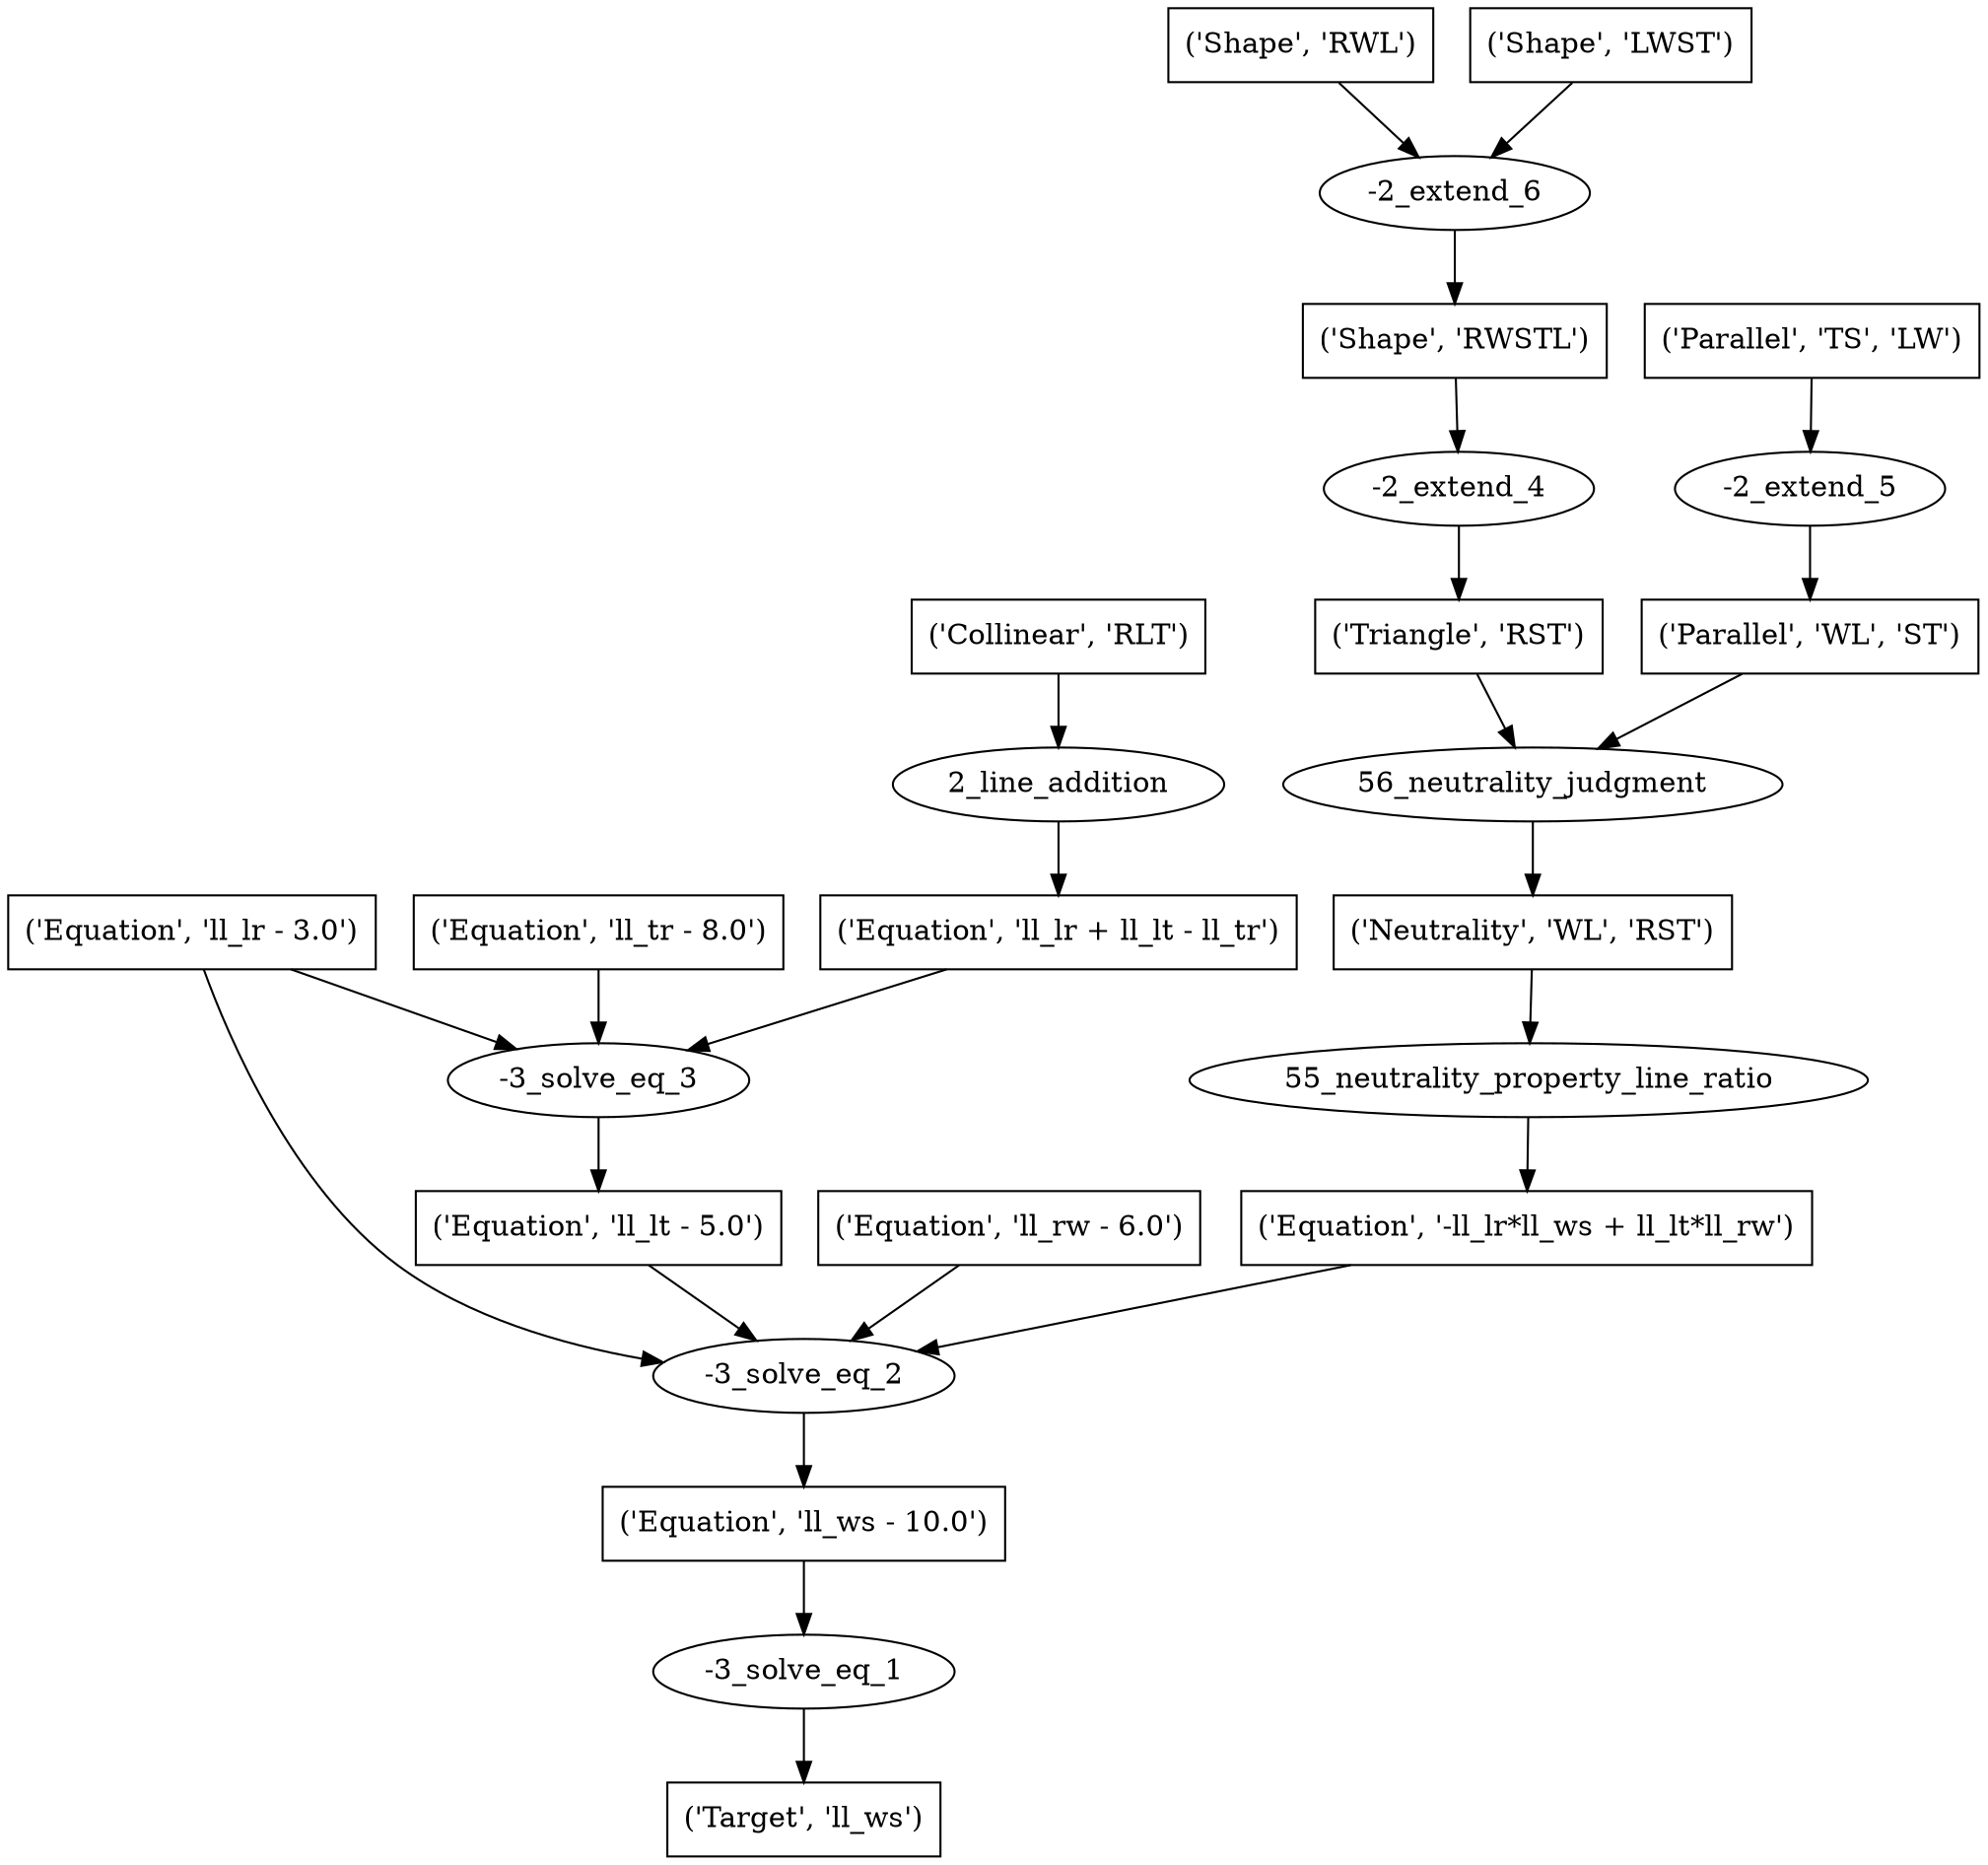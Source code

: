 digraph 92 {
	0 [label="('Target', 'll_ws')" shape=box]
	1 [label="-3_solve_eq_1"]
	1 -> 0
	2 [label="('Equation', 'll_ws - 10.0')" shape=box]
	2 -> 1
	3 [label="-3_solve_eq_2"]
	3 -> 2
	4 [label="('Equation', 'll_lr - 3.0')" shape=box]
	4 -> 3
	5 [label="('Equation', 'll_rw - 6.0')" shape=box]
	5 -> 3
	6 [label="('Equation', 'll_lt - 5.0')" shape=box]
	6 -> 3
	7 [label="('Equation', '-ll_lr*ll_ws + ll_lt*ll_rw')" shape=box]
	7 -> 3
	8 [label="-3_solve_eq_3"]
	8 -> 6
	9 [label="('Equation', 'll_tr - 8.0')" shape=box]
	9 -> 8
	4 -> 8
	10 [label="('Equation', 'll_lr + ll_lt - ll_tr')" shape=box]
	10 -> 8
	11 [label="55_neutrality_property_line_ratio"]
	11 -> 7
	12 [label="('Neutrality', 'WL', 'RST')" shape=box]
	12 -> 11
	13 [label="2_line_addition"]
	13 -> 10
	14 [label="('Collinear', 'RLT')" shape=box]
	14 -> 13
	15 [label="56_neutrality_judgment"]
	15 -> 12
	16 [label="('Triangle', 'RST')" shape=box]
	16 -> 15
	17 [label="('Parallel', 'WL', 'ST')" shape=box]
	17 -> 15
	18 [label="-2_extend_4"]
	18 -> 16
	19 [label="('Shape', 'RWSTL')" shape=box]
	19 -> 18
	20 [label="-2_extend_5"]
	20 -> 17
	21 [label="('Parallel', 'TS', 'LW')" shape=box]
	21 -> 20
	22 [label="-2_extend_6"]
	22 -> 19
	23 [label="('Shape', 'RWL')" shape=box]
	23 -> 22
	24 [label="('Shape', 'LWST')" shape=box]
	24 -> 22
}
